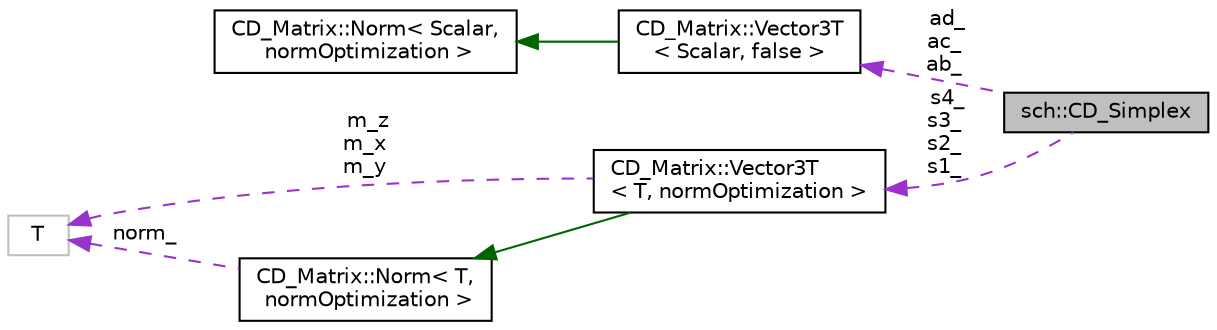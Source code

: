 digraph "sch::CD_Simplex"
{
  edge [fontname="Helvetica",fontsize="10",labelfontname="Helvetica",labelfontsize="10"];
  node [fontname="Helvetica",fontsize="10",shape=record];
  rankdir="LR";
  Node2 [label="sch::CD_Simplex",height=0.2,width=0.4,color="black", fillcolor="grey75", style="filled", fontcolor="black"];
  Node3 -> Node2 [dir="back",color="darkorchid3",fontsize="10",style="dashed",label=" ad_\nac_\nab_" ,fontname="Helvetica"];
  Node3 [label="CD_Matrix::Vector3T\l\< Scalar, false \>",height=0.2,width=0.4,color="black", fillcolor="white", style="filled",URL="$structCD__Matrix_1_1Vector3T.html"];
  Node4 -> Node3 [dir="back",color="darkgreen",fontsize="10",style="solid",fontname="Helvetica"];
  Node4 [label="CD_Matrix::Norm\< Scalar,\l normOptimization \>",height=0.2,width=0.4,color="black", fillcolor="white", style="filled",URL="$structCD__Matrix_1_1Norm.html"];
  Node5 -> Node2 [dir="back",color="darkorchid3",fontsize="10",style="dashed",label=" s4_\ns3_\ns2_\ns1_" ,fontname="Helvetica"];
  Node5 [label="CD_Matrix::Vector3T\l\< T, normOptimization \>",height=0.2,width=0.4,color="black", fillcolor="white", style="filled",URL="$structCD__Matrix_1_1Vector3T.html"];
  Node6 -> Node5 [dir="back",color="darkgreen",fontsize="10",style="solid",fontname="Helvetica"];
  Node6 [label="CD_Matrix::Norm\< T,\l normOptimization \>",height=0.2,width=0.4,color="black", fillcolor="white", style="filled",URL="$structCD__Matrix_1_1Norm.html"];
  Node7 -> Node6 [dir="back",color="darkorchid3",fontsize="10",style="dashed",label=" norm_" ,fontname="Helvetica"];
  Node7 [label="T",height=0.2,width=0.4,color="grey75", fillcolor="white", style="filled"];
  Node7 -> Node5 [dir="back",color="darkorchid3",fontsize="10",style="dashed",label=" m_z\nm_x\nm_y" ,fontname="Helvetica"];
}
